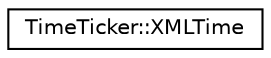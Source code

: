 digraph "Graphical Class Hierarchy"
{
 // INTERACTIVE_SVG=YES
 // LATEX_PDF_SIZE
  edge [fontname="Helvetica",fontsize="10",labelfontname="Helvetica",labelfontsize="10"];
  node [fontname="Helvetica",fontsize="10",shape=record];
  rankdir="LR";
  Node0 [label="TimeTicker::XMLTime",height=0.2,width=0.4,color="black", fillcolor="white", style="filled",URL="$d0/db7/classTimeTicker_1_1XMLTime.html",tooltip=" "];
}
